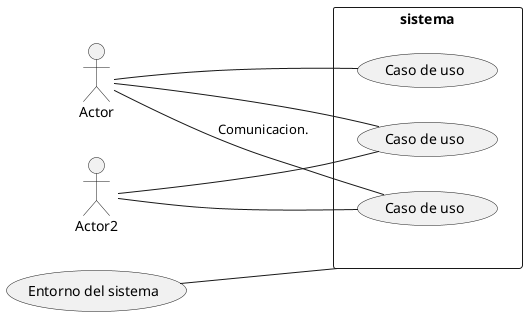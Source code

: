 @startuml

left to right direction

rectangle sistema{

usecase "Caso de uso" as CU1
usecase "Caso de uso" as CU2
usecase "Caso de uso" as CU3
}

Actor -- CU1
Actor -- CU2
Actor -- CU3 : Comunicacion.
Actor2 -- CU1
Actor2 -- CU3

usecase "Entorno del sistema" as ES
ES -- sistema

@enduml